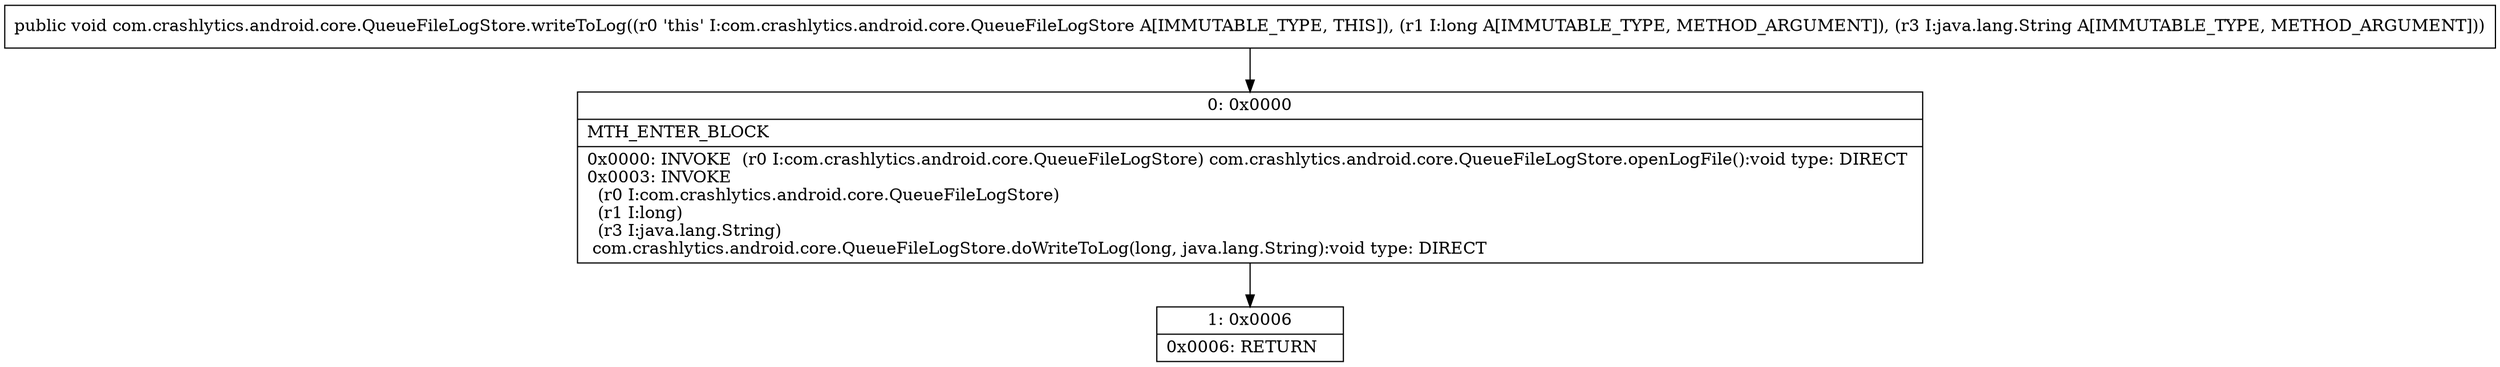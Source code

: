 digraph "CFG forcom.crashlytics.android.core.QueueFileLogStore.writeToLog(JLjava\/lang\/String;)V" {
Node_0 [shape=record,label="{0\:\ 0x0000|MTH_ENTER_BLOCK\l|0x0000: INVOKE  (r0 I:com.crashlytics.android.core.QueueFileLogStore) com.crashlytics.android.core.QueueFileLogStore.openLogFile():void type: DIRECT \l0x0003: INVOKE  \l  (r0 I:com.crashlytics.android.core.QueueFileLogStore)\l  (r1 I:long)\l  (r3 I:java.lang.String)\l com.crashlytics.android.core.QueueFileLogStore.doWriteToLog(long, java.lang.String):void type: DIRECT \l}"];
Node_1 [shape=record,label="{1\:\ 0x0006|0x0006: RETURN   \l}"];
MethodNode[shape=record,label="{public void com.crashlytics.android.core.QueueFileLogStore.writeToLog((r0 'this' I:com.crashlytics.android.core.QueueFileLogStore A[IMMUTABLE_TYPE, THIS]), (r1 I:long A[IMMUTABLE_TYPE, METHOD_ARGUMENT]), (r3 I:java.lang.String A[IMMUTABLE_TYPE, METHOD_ARGUMENT])) }"];
MethodNode -> Node_0;
Node_0 -> Node_1;
}

